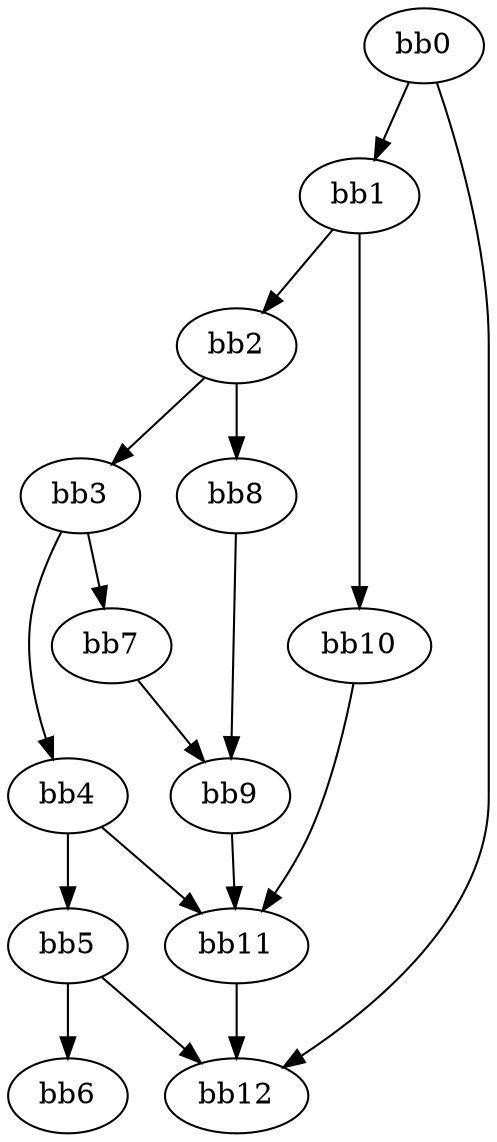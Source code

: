 digraph {
    0 [ label = "bb0\l" ]
    1 [ label = "bb1\l" ]
    2 [ label = "bb2\l" ]
    3 [ label = "bb3\l" ]
    4 [ label = "bb4\l" ]
    5 [ label = "bb5\l" ]
    6 [ label = "bb6\l" ]
    7 [ label = "bb7\l" ]
    8 [ label = "bb8\l" ]
    9 [ label = "bb9\l" ]
    10 [ label = "bb10\l" ]
    11 [ label = "bb11\l" ]
    12 [ label = "bb12\l" ]
    0 -> 1 [ ]
    0 -> 12 [ ]
    1 -> 2 [ ]
    1 -> 10 [ ]
    2 -> 3 [ ]
    2 -> 8 [ ]
    3 -> 4 [ ]
    3 -> 7 [ ]
    4 -> 5 [ ]
    4 -> 11 [ ]
    5 -> 6 [ ]
    5 -> 12 [ ]
    7 -> 9 [ ]
    8 -> 9 [ ]
    9 -> 11 [ ]
    10 -> 11 [ ]
    11 -> 12 [ ]
}

